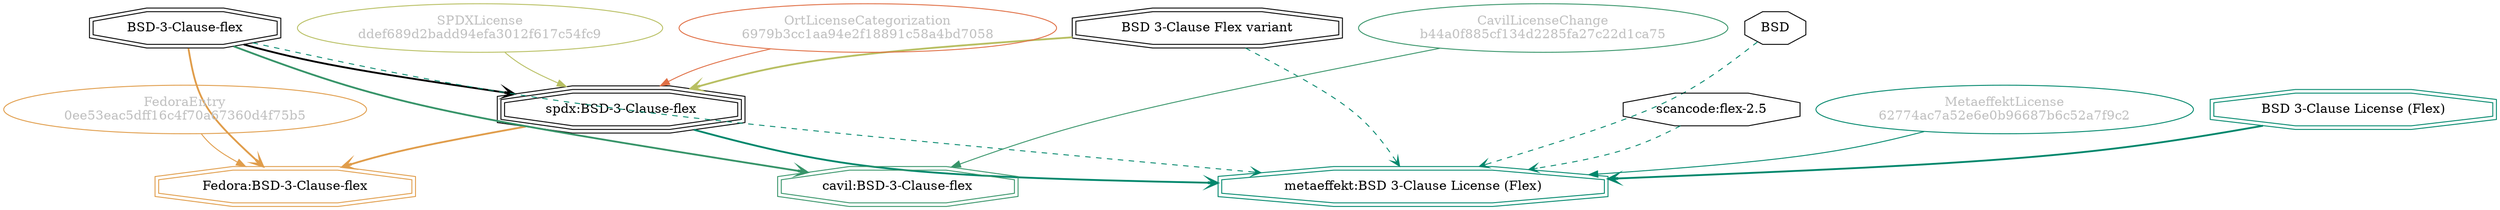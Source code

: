 strict digraph {
    node [shape=box];
    graph [splines=curved];
    511 [label="SPDXLicense\nddef689d2badd94efa3012f617c54fc9"
        ,fontcolor=gray
        ,color="#b8bf62"
        ,fillcolor="beige;1"
        ,shape=ellipse];
    512 [label="spdx:BSD-3-Clause-flex"
        ,shape=tripleoctagon];
    513 [label="BSD-3-Clause-flex"
        ,shape=doubleoctagon];
    514 [label="BSD 3-Clause Flex variant"
        ,shape=doubleoctagon];
    5935 [label=BSD,shape=octagon];
    5975 [label="FedoraEntry\n0ee53eac5dff16c4f70a67360d4f75b5"
         ,fontcolor=gray
         ,color="#e09d4b"
         ,fillcolor="beige;1"
         ,shape=ellipse];
    5976 [label="Fedora:BSD-3-Clause-flex"
         ,color="#e09d4b"
         ,shape=doubleoctagon];
    15431 [label="scancode:flex-2.5"
          ,shape=octagon];
    28527 [label="OrtLicenseCategorization\n6979b3cc1aa94e2f18891c58a4bd7058"
          ,fontcolor=gray
          ,color="#e06f45"
          ,fillcolor="beige;1"
          ,shape=ellipse];
    36471 [label="CavilLicenseChange\nb44a0f885cf134d2285fa27c22d1ca75"
          ,fontcolor=gray
          ,color="#379469"
          ,fillcolor="beige;1"
          ,shape=ellipse];
    36472 [label="cavil:BSD-3-Clause-flex"
          ,color="#379469"
          ,shape=doubleoctagon];
    39454 [label="MetaeffektLicense\n62774ac7a52e6e0b96687b6c52a7f9c2"
          ,fontcolor=gray
          ,color="#00876c"
          ,fillcolor="beige;1"
          ,shape=ellipse];
    39455 [label="metaeffekt:BSD 3-Clause License (Flex)"
          ,color="#00876c"
          ,shape=doubleoctagon];
    39456 [label="BSD 3-Clause License (Flex)"
          ,color="#00876c"
          ,shape=doubleoctagon];
    511 -> 512 [weight=0.5
               ,color="#b8bf62"];
    512 -> 5976 [style=bold
                ,arrowhead=vee
                ,weight=0.7
                ,color="#e09d4b"];
    512 -> 39455 [style=bold
                 ,arrowhead=vee
                 ,weight=0.7
                 ,color="#00876c"];
    513 -> 512 [style=bold
               ,arrowhead=vee
               ,weight=0.7];
    513 -> 5976 [style=bold
                ,arrowhead=vee
                ,weight=0.7
                ,color="#e09d4b"];
    513 -> 36472 [style=bold
                 ,arrowhead=vee
                 ,weight=0.7
                 ,color="#379469"];
    513 -> 36472 [style=bold
                 ,arrowhead=vee
                 ,weight=0.7
                 ,color="#379469"];
    513 -> 39455 [style=dashed
                 ,arrowhead=vee
                 ,weight=0.5
                 ,color="#00876c"];
    514 -> 512 [style=bold
               ,arrowhead=vee
               ,weight=0.7
               ,color="#b8bf62"];
    514 -> 39455 [style=dashed
                 ,arrowhead=vee
                 ,weight=0.5
                 ,color="#00876c"];
    5935 -> 39455 [style=dashed
                  ,arrowhead=vee
                  ,weight=0.5
                  ,color="#00876c"];
    5975 -> 5976 [weight=0.5
                 ,color="#e09d4b"];
    15431 -> 39455 [style=dashed
                   ,arrowhead=vee
                   ,weight=0.5
                   ,color="#00876c"];
    28527 -> 512 [weight=0.5
                 ,color="#e06f45"];
    36471 -> 36472 [weight=0.5
                   ,color="#379469"];
    39454 -> 39455 [weight=0.5
                   ,color="#00876c"];
    39456 -> 39455 [style=bold
                   ,arrowhead=vee
                   ,weight=0.7
                   ,color="#00876c"];
}
